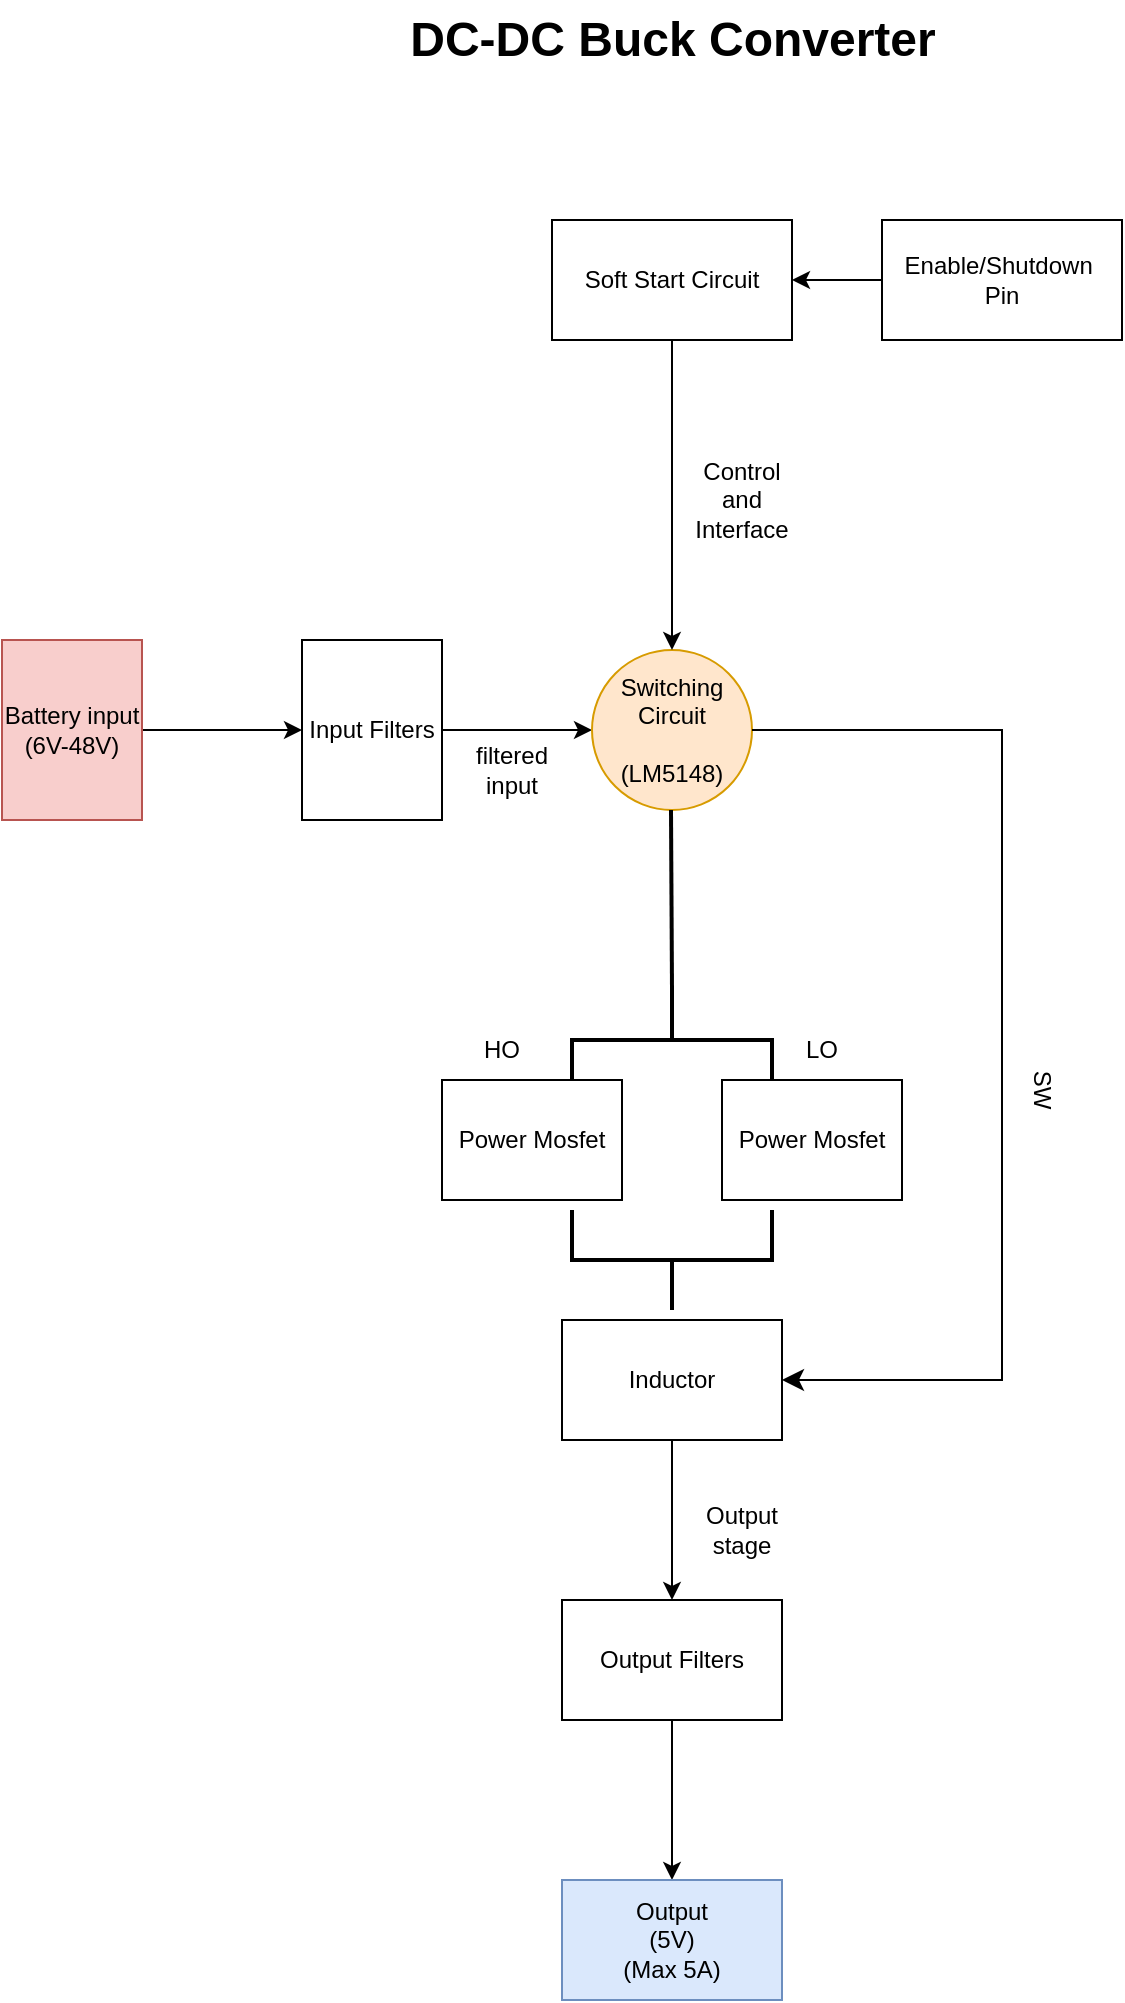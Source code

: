 <mxfile version="26.1.1">
  <diagram name="Page-1" id="V_agToamkLolIVIcvrOi">
    <mxGraphModel dx="955" dy="1575" grid="1" gridSize="10" guides="1" tooltips="1" connect="1" arrows="1" fold="1" page="1" pageScale="1" pageWidth="850" pageHeight="1100" math="0" shadow="0">
      <root>
        <mxCell id="0" />
        <mxCell id="1" parent="0" />
        <mxCell id="L39xVLBxvRy2gjfL3Dl3-106" value="" style="edgeStyle=orthogonalEdgeStyle;rounded=0;orthogonalLoop=1;jettySize=auto;html=1;" edge="1" parent="1" source="L39xVLBxvRy2gjfL3Dl3-107" target="L39xVLBxvRy2gjfL3Dl3-109">
          <mxGeometry relative="1" as="geometry" />
        </mxCell>
        <mxCell id="L39xVLBxvRy2gjfL3Dl3-107" value="Battery input&lt;div&gt;(6V-48V)&lt;/div&gt;" style="rounded=0;whiteSpace=wrap;html=1;fillColor=#f8cecc;strokeColor=#b85450;" vertex="1" parent="1">
          <mxGeometry x="90" y="-700" width="70" height="90" as="geometry" />
        </mxCell>
        <mxCell id="L39xVLBxvRy2gjfL3Dl3-108" value="" style="edgeStyle=orthogonalEdgeStyle;rounded=0;orthogonalLoop=1;jettySize=auto;html=1;" edge="1" parent="1" source="L39xVLBxvRy2gjfL3Dl3-109" target="L39xVLBxvRy2gjfL3Dl3-110">
          <mxGeometry relative="1" as="geometry" />
        </mxCell>
        <mxCell id="L39xVLBxvRy2gjfL3Dl3-109" value="Input Filters" style="rounded=0;whiteSpace=wrap;html=1;" vertex="1" parent="1">
          <mxGeometry x="240" y="-700" width="70" height="90" as="geometry" />
        </mxCell>
        <mxCell id="L39xVLBxvRy2gjfL3Dl3-110" value="Switching Circuit&lt;div&gt;&lt;br&gt;&lt;/div&gt;&lt;div&gt;(LM5148)&lt;/div&gt;" style="ellipse;whiteSpace=wrap;html=1;rounded=0;fillColor=#ffe6cc;strokeColor=#d79b00;" vertex="1" parent="1">
          <mxGeometry x="385" y="-695" width="80" height="80" as="geometry" />
        </mxCell>
        <mxCell id="L39xVLBxvRy2gjfL3Dl3-111" value="" style="strokeWidth=2;html=1;shape=mxgraph.flowchart.annotation_2;align=left;labelPosition=right;pointerEvents=1;rotation=90;" vertex="1" parent="1">
          <mxGeometry x="400" y="-550" width="50" height="100" as="geometry" />
        </mxCell>
        <mxCell id="L39xVLBxvRy2gjfL3Dl3-112" value="" style="endArrow=none;html=1;rounded=0;exitX=0;exitY=0.5;exitDx=0;exitDy=0;exitPerimeter=0;strokeWidth=2;" edge="1" parent="1" source="L39xVLBxvRy2gjfL3Dl3-111">
          <mxGeometry width="50" height="50" relative="1" as="geometry">
            <mxPoint x="425" y="-530" as="sourcePoint" />
            <mxPoint x="424.5" y="-615" as="targetPoint" />
          </mxGeometry>
        </mxCell>
        <mxCell id="L39xVLBxvRy2gjfL3Dl3-113" value="Power Mosfet" style="rounded=0;whiteSpace=wrap;html=1;" vertex="1" parent="1">
          <mxGeometry x="310" y="-480" width="90" height="60" as="geometry" />
        </mxCell>
        <mxCell id="L39xVLBxvRy2gjfL3Dl3-114" value="Power Mosfet" style="rounded=0;whiteSpace=wrap;html=1;" vertex="1" parent="1">
          <mxGeometry x="450" y="-480" width="90" height="60" as="geometry" />
        </mxCell>
        <mxCell id="L39xVLBxvRy2gjfL3Dl3-115" value="" style="strokeWidth=2;html=1;shape=mxgraph.flowchart.annotation_2;align=left;labelPosition=right;pointerEvents=1;rotation=-90;" vertex="1" parent="1">
          <mxGeometry x="400" y="-440" width="50" height="100" as="geometry" />
        </mxCell>
        <mxCell id="L39xVLBxvRy2gjfL3Dl3-116" value="" style="edgeStyle=orthogonalEdgeStyle;rounded=0;orthogonalLoop=1;jettySize=auto;html=1;" edge="1" parent="1" source="L39xVLBxvRy2gjfL3Dl3-117" target="L39xVLBxvRy2gjfL3Dl3-130">
          <mxGeometry relative="1" as="geometry" />
        </mxCell>
        <mxCell id="L39xVLBxvRy2gjfL3Dl3-117" value="Inductor" style="rounded=0;whiteSpace=wrap;html=1;" vertex="1" parent="1">
          <mxGeometry x="370" y="-360" width="110" height="60" as="geometry" />
        </mxCell>
        <mxCell id="L39xVLBxvRy2gjfL3Dl3-118" value="HO" style="text;html=1;align=center;verticalAlign=middle;whiteSpace=wrap;rounded=0;" vertex="1" parent="1">
          <mxGeometry x="310" y="-510" width="60" height="30" as="geometry" />
        </mxCell>
        <mxCell id="L39xVLBxvRy2gjfL3Dl3-119" value="LO" style="text;html=1;align=center;verticalAlign=middle;whiteSpace=wrap;rounded=0;" vertex="1" parent="1">
          <mxGeometry x="470" y="-510" width="60" height="30" as="geometry" />
        </mxCell>
        <mxCell id="L39xVLBxvRy2gjfL3Dl3-120" value="" style="edgeStyle=elbowEdgeStyle;elbow=horizontal;endArrow=classic;html=1;curved=0;rounded=0;endSize=8;startSize=8;exitX=1;exitY=0.5;exitDx=0;exitDy=0;entryX=1;entryY=0.5;entryDx=0;entryDy=0;" edge="1" parent="1" source="L39xVLBxvRy2gjfL3Dl3-110" target="L39xVLBxvRy2gjfL3Dl3-117">
          <mxGeometry width="50" height="50" relative="1" as="geometry">
            <mxPoint x="570" y="-645" as="sourcePoint" />
            <mxPoint x="630" y="-340" as="targetPoint" />
            <Array as="points">
              <mxPoint x="590" y="-500" />
            </Array>
          </mxGeometry>
        </mxCell>
        <mxCell id="L39xVLBxvRy2gjfL3Dl3-121" value="DC-DC Buck Converter" style="text;strokeColor=none;fillColor=none;html=1;fontSize=24;fontStyle=1;verticalAlign=middle;align=center;" vertex="1" parent="1">
          <mxGeometry x="360" y="-1020" width="130" height="40" as="geometry" />
        </mxCell>
        <mxCell id="L39xVLBxvRy2gjfL3Dl3-122" value="SW" style="text;html=1;align=center;verticalAlign=middle;whiteSpace=wrap;rounded=0;rotation=90;" vertex="1" parent="1">
          <mxGeometry x="580" y="-490" width="60" height="30" as="geometry" />
        </mxCell>
        <mxCell id="L39xVLBxvRy2gjfL3Dl3-123" value="Soft Start Circuit" style="rounded=0;whiteSpace=wrap;html=1;" vertex="1" parent="1">
          <mxGeometry x="365" y="-910" width="120" height="60" as="geometry" />
        </mxCell>
        <mxCell id="L39xVLBxvRy2gjfL3Dl3-124" value="" style="edgeStyle=orthogonalEdgeStyle;rounded=0;orthogonalLoop=1;jettySize=auto;html=1;" edge="1" parent="1" source="L39xVLBxvRy2gjfL3Dl3-125" target="L39xVLBxvRy2gjfL3Dl3-123">
          <mxGeometry relative="1" as="geometry" />
        </mxCell>
        <mxCell id="L39xVLBxvRy2gjfL3Dl3-125" value="Enable/Shutdown&amp;nbsp;&lt;div&gt;Pin&lt;/div&gt;" style="rounded=0;whiteSpace=wrap;html=1;" vertex="1" parent="1">
          <mxGeometry x="530" y="-910" width="120" height="60" as="geometry" />
        </mxCell>
        <mxCell id="L39xVLBxvRy2gjfL3Dl3-126" value="" style="endArrow=classic;html=1;rounded=0;entryX=0.5;entryY=0;entryDx=0;entryDy=0;exitX=0.5;exitY=1;exitDx=0;exitDy=0;" edge="1" parent="1" source="L39xVLBxvRy2gjfL3Dl3-123" target="L39xVLBxvRy2gjfL3Dl3-110">
          <mxGeometry width="50" height="50" relative="1" as="geometry">
            <mxPoint x="428" y="-850" as="sourcePoint" />
            <mxPoint x="432" y="-695" as="targetPoint" />
            <Array as="points" />
          </mxGeometry>
        </mxCell>
        <mxCell id="L39xVLBxvRy2gjfL3Dl3-127" value="filtered input" style="text;html=1;align=center;verticalAlign=middle;whiteSpace=wrap;rounded=0;" vertex="1" parent="1">
          <mxGeometry x="325" y="-650" width="40" height="30" as="geometry" />
        </mxCell>
        <mxCell id="L39xVLBxvRy2gjfL3Dl3-128" value="Control and Interface" style="text;html=1;align=center;verticalAlign=middle;whiteSpace=wrap;rounded=0;rotation=0;" vertex="1" parent="1">
          <mxGeometry x="430" y="-790" width="60" height="40" as="geometry" />
        </mxCell>
        <mxCell id="L39xVLBxvRy2gjfL3Dl3-129" value="" style="edgeStyle=orthogonalEdgeStyle;rounded=0;orthogonalLoop=1;jettySize=auto;html=1;" edge="1" parent="1" source="L39xVLBxvRy2gjfL3Dl3-130" target="L39xVLBxvRy2gjfL3Dl3-131">
          <mxGeometry relative="1" as="geometry" />
        </mxCell>
        <mxCell id="L39xVLBxvRy2gjfL3Dl3-130" value="Output Filters" style="rounded=0;whiteSpace=wrap;html=1;" vertex="1" parent="1">
          <mxGeometry x="370" y="-220" width="110" height="60" as="geometry" />
        </mxCell>
        <mxCell id="L39xVLBxvRy2gjfL3Dl3-131" value="Output&lt;div&gt;(5V)&lt;/div&gt;&lt;div&gt;(Max 5A)&lt;/div&gt;" style="rounded=0;whiteSpace=wrap;html=1;fillColor=#dae8fc;strokeColor=#6c8ebf;" vertex="1" parent="1">
          <mxGeometry x="370" y="-80" width="110" height="60" as="geometry" />
        </mxCell>
        <mxCell id="L39xVLBxvRy2gjfL3Dl3-132" value="Output stage" style="text;html=1;align=center;verticalAlign=middle;whiteSpace=wrap;rounded=0;" vertex="1" parent="1">
          <mxGeometry x="430" y="-270" width="60" height="30" as="geometry" />
        </mxCell>
      </root>
    </mxGraphModel>
  </diagram>
</mxfile>
